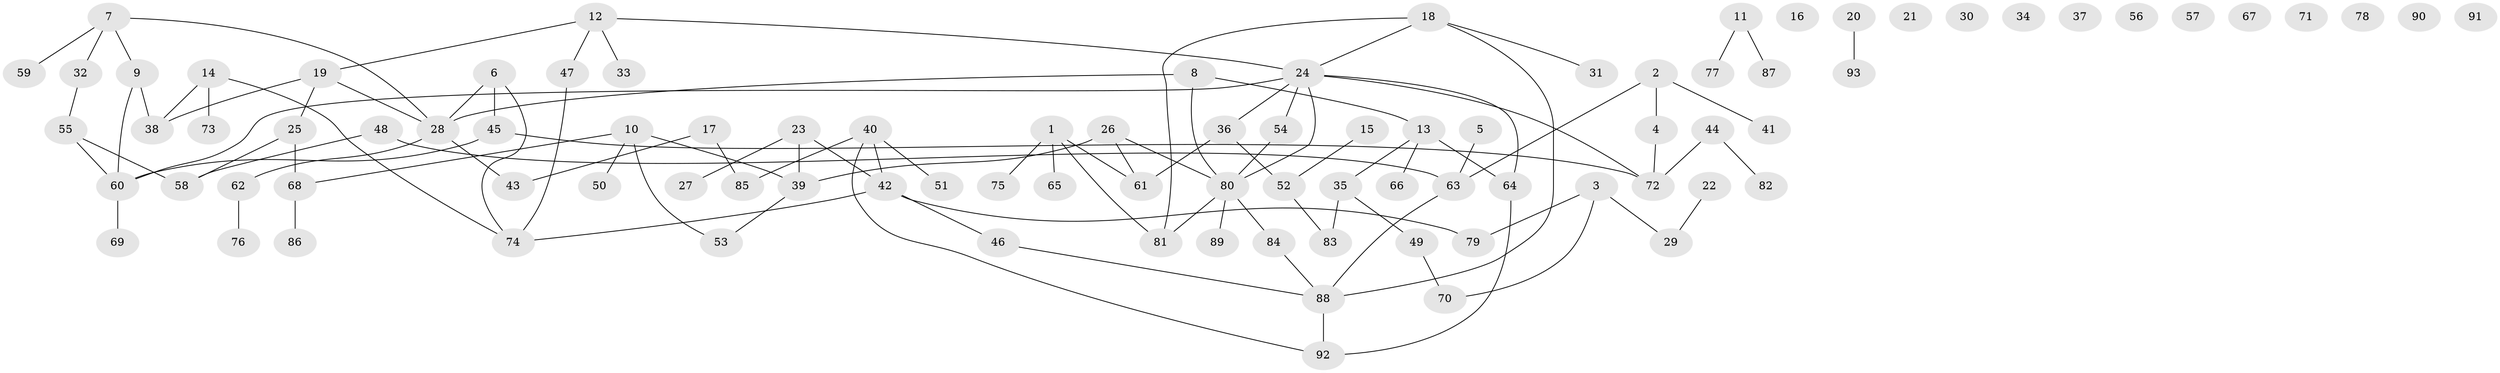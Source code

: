 // coarse degree distribution, {2: 0.2857142857142857, 9: 0.07142857142857142, 1: 0.35714285714285715, 4: 0.07142857142857142, 5: 0.07142857142857142, 8: 0.07142857142857142, 3: 0.07142857142857142}
// Generated by graph-tools (version 1.1) at 2025/35/03/04/25 23:35:57]
// undirected, 93 vertices, 104 edges
graph export_dot {
  node [color=gray90,style=filled];
  1;
  2;
  3;
  4;
  5;
  6;
  7;
  8;
  9;
  10;
  11;
  12;
  13;
  14;
  15;
  16;
  17;
  18;
  19;
  20;
  21;
  22;
  23;
  24;
  25;
  26;
  27;
  28;
  29;
  30;
  31;
  32;
  33;
  34;
  35;
  36;
  37;
  38;
  39;
  40;
  41;
  42;
  43;
  44;
  45;
  46;
  47;
  48;
  49;
  50;
  51;
  52;
  53;
  54;
  55;
  56;
  57;
  58;
  59;
  60;
  61;
  62;
  63;
  64;
  65;
  66;
  67;
  68;
  69;
  70;
  71;
  72;
  73;
  74;
  75;
  76;
  77;
  78;
  79;
  80;
  81;
  82;
  83;
  84;
  85;
  86;
  87;
  88;
  89;
  90;
  91;
  92;
  93;
  1 -- 61;
  1 -- 65;
  1 -- 75;
  1 -- 81;
  2 -- 4;
  2 -- 41;
  2 -- 63;
  3 -- 29;
  3 -- 70;
  3 -- 79;
  4 -- 72;
  5 -- 63;
  6 -- 28;
  6 -- 45;
  6 -- 74;
  7 -- 9;
  7 -- 28;
  7 -- 32;
  7 -- 59;
  8 -- 13;
  8 -- 28;
  8 -- 80;
  9 -- 38;
  9 -- 60;
  10 -- 39;
  10 -- 50;
  10 -- 53;
  10 -- 68;
  11 -- 77;
  11 -- 87;
  12 -- 19;
  12 -- 24;
  12 -- 33;
  12 -- 47;
  13 -- 35;
  13 -- 64;
  13 -- 66;
  14 -- 38;
  14 -- 73;
  14 -- 74;
  15 -- 52;
  17 -- 43;
  17 -- 85;
  18 -- 24;
  18 -- 31;
  18 -- 81;
  18 -- 88;
  19 -- 25;
  19 -- 28;
  19 -- 38;
  20 -- 93;
  22 -- 29;
  23 -- 27;
  23 -- 39;
  23 -- 42;
  24 -- 36;
  24 -- 54;
  24 -- 60;
  24 -- 64;
  24 -- 72;
  24 -- 80;
  25 -- 58;
  25 -- 68;
  26 -- 39;
  26 -- 61;
  26 -- 80;
  28 -- 43;
  28 -- 62;
  32 -- 55;
  35 -- 49;
  35 -- 83;
  36 -- 52;
  36 -- 61;
  39 -- 53;
  40 -- 42;
  40 -- 51;
  40 -- 85;
  40 -- 92;
  42 -- 46;
  42 -- 74;
  42 -- 79;
  44 -- 72;
  44 -- 82;
  45 -- 60;
  45 -- 72;
  46 -- 88;
  47 -- 74;
  48 -- 58;
  48 -- 63;
  49 -- 70;
  52 -- 83;
  54 -- 80;
  55 -- 58;
  55 -- 60;
  60 -- 69;
  62 -- 76;
  63 -- 88;
  64 -- 92;
  68 -- 86;
  80 -- 81;
  80 -- 84;
  80 -- 89;
  84 -- 88;
  88 -- 92;
}
